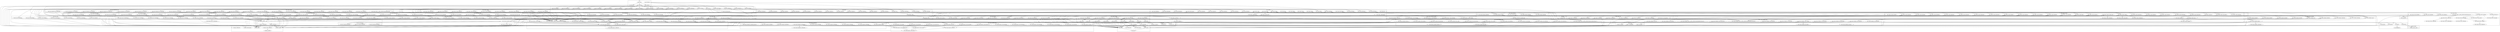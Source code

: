 digraph {
graph [overlap=false]
subgraph cluster_Test_Stream_Event {
	label="Test::Stream::Event";
	"Test::Stream::Event::encoding";
	"Test::Stream::Event::BEGIN@6";
	"Test::Stream::Event::import";
	"Test::Stream::Event::BEGIN@8";
	"Test::Stream::Event::BEGIN@3";
	"Test::Stream::Event::BEGIN@5";
	"Test::Stream::Event::init";
	"Test::Stream::Event::BEGIN@2";
}
subgraph cluster_strict {
	label="strict";
	"strict::unimport";
	"strict::import";
	"strict::CORE:match";
	"strict::bits";
	"strict::CORE:regcomp";
}
subgraph cluster_Test_Stream_Threads {
	label="Test::Stream::Threads";
	"Test::Stream::Threads::BEGIN@2";
	"Test::Stream::Threads::BEGIN@6";
	"Test::Stream::Threads::BEGIN@23";
	"Test::Stream::Threads::BEGIN@5";
	"Test::Stream::Threads::BEGIN@3";
}
subgraph cluster_Test_Stream_ArrayBase {
	label="Test::Stream::ArrayBase";
	"Test::Stream::ArrayBase::BEGIN@6";
	"Test::Stream::ArrayBase::CORE:subst";
	"Test::Stream::ArrayBase::BEGIN@5";
	"Test::Stream::ArrayBase::BEGIN@29";
	"Test::Stream::ArrayBase::import";
	"Test::Stream::ArrayBase::apply_to";
	"Test::Stream::ArrayBase::new";
	"Test::Stream::ArrayBase::BEGIN@7";
	"Test::Stream::ArrayBase::BEGIN@2";
	"Test::Stream::ArrayBase::BEGIN@3";
	"Test::Stream::ArrayBase::BEGIN@9";
}
subgraph cluster_Test_Stream_HashBase {
	label="Test::Stream::HashBase";
	"Test::Stream::HashBase::BEGIN@2";
	"Test::Stream::HashBase::BEGIN@9";
	"Test::Stream::HashBase::BEGIN@6";
	"Test::Stream::HashBase::apply_to";
	"Test::Stream::HashBase::BEGIN@7";
	"Test::Stream::HashBase::import";
	"Test::Stream::HashBase::BEGIN@5";
	"Test::Stream::HashBase::new";
	"Test::Stream::HashBase::BEGIN@29";
	"Test::Stream::HashBase::BEGIN@3";
	"Test::Stream::HashBase::CORE:subst";
}
subgraph cluster_version {
	label="version";
	"version::(bool";
	"version::(cmp";
}
subgraph cluster_Test_Stream_Carp {
	label="Test::Stream::Carp";
	"Test::Stream::Carp::BEGIN@5";
	"Test::Stream::Carp::BEGIN@2";
	"Test::Stream::Carp::BEGIN@3";
}
subgraph cluster_Test_Stream_Exporter {
	label="Test::Stream::Exporter";
	"Test::Stream::Exporter::BEGIN@3";
	"Test::Stream::Exporter::__ANON__[lib/Test/Stream/Exporter.pm:39]";
	"Test::Stream::Exporter::BEGIN@2";
	"Test::Stream::Exporter::default_export";
	"Test::Stream::Exporter::export_to";
	"Test::Stream::Exporter::export";
	"Test::Stream::Exporter::BEGIN@5";
	"Test::Stream::Exporter::BEGIN@6";
	"Test::Stream::Exporter::default_exports";
	"Test::Stream::Exporter::export_meta";
	"Test::Stream::Exporter::CORE:subst";
	"Test::Stream::Exporter::cleanup";
	"Test::Stream::Exporter::BEGIN@17";
	"Test::Stream::Exporter::exports";
	"Test::Stream::Exporter::import";
	"Test::Stream::Exporter::BEGIN@72";
}
subgraph cluster_Test_Stream_Event_Ok {
	label="Test::Stream::Event::Ok";
	"Test::Stream::Event::Ok::BEGIN@133";
	"Test::Stream::Event::Ok::BEGIN@3";
	"Test::Stream::Event::Ok::BEGIN@9";
	"Test::Stream::Event::Ok::BEGIN@6";
	"Test::Stream::Event::Ok::BEGIN@5";
	"Test::Stream::Event::Ok::init";
	"Test::Stream::Event::Ok::CORE:subst";
	"Test::Stream::Event::Ok::BEGIN@7";
	"Test::Stream::Event::Ok::to_tap";
	"Test::Stream::Event::Ok::BEGIN@2";
}
subgraph cluster_Test_Stream_Subtest {
	label="Test::Stream::Subtest";
	"Test::Stream::Subtest::BEGIN@3";
	"Test::Stream::Subtest::BEGIN@9";
	"Test::Stream::Subtest::BEGIN@38";
	"Test::Stream::Subtest::BEGIN@11";
	"Test::Stream::Subtest::BEGIN@10";
	"Test::Stream::Subtest::BEGIN@12";
	"Test::Stream::Subtest::BEGIN@2";
	"Test::Stream::Subtest::BEGIN@5";
	"Test::Stream::Subtest::BEGIN@14";
}
subgraph cluster_Test_Stream_Block {
	label="Test::Stream::Block";
	"Test::Stream::Block::BEGIN@2";
	"Test::Stream::Block::BEGIN@3";
	"Test::Stream::Block::BEGIN@176";
	"Test::Stream::Block::BEGIN@8";
	"Test::Stream::Block::BEGIN@5";
	"Test::Stream::Block::BEGIN@6";
}
subgraph cluster_warnings {
	label="warnings";
	"warnings::unimport";
	"warnings::register_categories";
	"warnings::CORE:match";
	"warnings::CORE:regcomp";
	"warnings::import";
	"warnings::_mkMask";
}
subgraph cluster_XSLoader {
	label="XSLoader";
	"XSLoader::load";
}
subgraph cluster_Config {
	label="Config";
	"Config::TIEHASH";
	"Config::FETCH";
	"Config::BEGIN@10";
	"Config::BEGIN@9";
	"Config::BEGIN@47";
	"Config::import";
	"Config::BEGIN@11";
}
subgraph cluster_vars {
	label="vars";
	"vars::BEGIN@7";
	"vars::BEGIN@8";
	"vars::import";
	"vars::CORE:match";
	"vars::BEGIN@3";
}
subgraph cluster_warnings_register {
	label="warnings::register";
	"warnings::register::import";
}
subgraph cluster_Test_Stream_ExitMagic {
	label="Test::Stream::ExitMagic";
	"Test::Stream::ExitMagic::init";
	"Test::Stream::ExitMagic::do_magic";
	"Test::Stream::ExitMagic::BEGIN@7";
	"Test::Stream::ExitMagic::BEGIN@2";
	"Test::Stream::ExitMagic::be_helpful_magic";
	"Test::Stream::ExitMagic::BEGIN@3";
}
subgraph cluster_Scalar_Util {
	label="Scalar::Util";
	"Scalar::Util::BEGIN@9";
	"Scalar::Util::blessed";
	"Scalar::Util::weaken";
}
subgraph cluster_Test_Stream_ArrayBase_Meta {
	label="Test::Stream::ArrayBase::Meta";
	"Test::Stream::ArrayBase::Meta::add_accessors";
	"Test::Stream::ArrayBase::Meta::BEGIN@2";
	"Test::Stream::ArrayBase::Meta::_GROW";
	"Test::Stream::ArrayBase::Meta::new";
	"Test::Stream::ArrayBase::Meta::BEGIN@57";
	"Test::Stream::ArrayBase::Meta::fields";
	"Test::Stream::ArrayBase::Meta::__ANON__[lib/Test/Stream/ArrayBase/Meta.pm:77]";
	"Test::Stream::ArrayBase::Meta::BEGIN@5";
	"Test::Stream::ArrayBase::Meta::subclass";
	"Test::Stream::ArrayBase::Meta::BEGIN@3";
	"Test::Stream::ArrayBase::Meta::BEGIN@106";
	"Test::Stream::ArrayBase::Meta::get";
	"Test::Stream::ArrayBase::Meta::baseclass";
}
subgraph cluster_UNIVERSAL {
	label="UNIVERSAL";
	"UNIVERSAL::isa";
	"UNIVERSAL::VERSION";
	"UNIVERSAL::can";
}
subgraph cluster_Test_More_Tools {
	label="Test::More::Tools";
	"Test::More::Tools::BEGIN@7";
	"Test::More::Tools::BEGIN@2";
	"Test::More::Tools::BEGIN@3";
	"Test::More::Tools::BEGIN@5";
	"Test::More::Tools::BEGIN@145";
	"Test::More::Tools::BEGIN@11";
	"Test::More::Tools::BEGIN@12";
}
subgraph cluster_Test_More_DeepCheck {
	label="Test::More::DeepCheck";
	"Test::More::DeepCheck::BEGIN@5";
	"Test::More::DeepCheck::BEGIN@2";
	"Test::More::DeepCheck::BEGIN@3";
}
subgraph cluster_Test_Stream_Exporter_Meta {
	label="Test::Stream::Exporter::Meta";
	"Test::Stream::Exporter::Meta::add_bulk";
	"Test::Stream::Exporter::Meta::BEGIN@100.1";
	"Test::Stream::Exporter::Meta::new";
	"Test::Stream::Exporter::Meta::BEGIN@5";
	"Test::Stream::Exporter::Meta::add_default_bulk";
	"Test::Stream::Exporter::Meta::get";
	"Test::Stream::Exporter::Meta::BEGIN@3";
	"Test::Stream::Exporter::Meta::BEGIN@101";
	"Test::Stream::Exporter::Meta::BEGIN@100";
	"Test::Stream::Exporter::Meta::BEGIN@89";
	"Test::Stream::Exporter::Meta::exports";
	"Test::Stream::Exporter::Meta::BEGIN@101.2";
	"Test::Stream::Exporter::Meta::default";
	"Test::Stream::Exporter::Meta::add_default";
	"Test::Stream::Exporter::Meta::BEGIN@2";
	"Test::Stream::Exporter::Meta::add";
}
subgraph cluster_Test_Stream_Event_Diag {
	label="Test::Stream::Event::Diag";
	"Test::Stream::Event::Diag::BEGIN@2";
	"Test::Stream::Event::Diag::BEGIN@10";
	"Test::Stream::Event::Diag::BEGIN@5";
	"Test::Stream::Event::Diag::BEGIN@12";
	"Test::Stream::Event::Diag::BEGIN@11";
	"Test::Stream::Event::Diag::BEGIN@3";
}
subgraph cluster_Test_Stream_PackageUtil {
	label="Test::Stream::PackageUtil";
	"Test::Stream::PackageUtil::BEGIN@46";
	"Test::Stream::PackageUtil::import";
	"Test::Stream::PackageUtil::BEGIN@47";
	"Test::Stream::PackageUtil::package_purge_sym";
	"Test::Stream::PackageUtil::BEGIN@19";
	"Test::Stream::PackageUtil::CORE:match";
	"Test::Stream::PackageUtil::BEGIN@61";
	"Test::Stream::PackageUtil::package_sym";
	"Test::Stream::PackageUtil::BEGIN@3";
	"Test::Stream::PackageUtil::BEGIN@2";
}
subgraph cluster_Test_Stream_Event_Finish {
	label="Test::Stream::Event::Finish";
	"Test::Stream::Event::Finish::BEGIN@2";
	"Test::Stream::Event::Finish::BEGIN@3";
	"Test::Stream::Event::Finish::BEGIN@5";
}
subgraph cluster_Test_More {
	label="Test::More";
	"Test::More::import";
	"Test::More::BEGIN@13";
	"Test::More::BEGIN@11";
	"Test::More::BEGIN@5";
	"Test::More::BEGIN@23";
	"Test::More::BEGIN@3";
	"Test::More::BEGIN@16";
	"Test::More::BEGIN@121";
	"Test::More::BEGIN@225";
	"Test::More::BEGIN@18";
	"Test::More::BEGIN@21";
	"Test::More::BEGIN@19";
	"Test::More::BEGIN@260";
	"Test::More::BEGIN@4";
	"Test::More::BEGIN@53";
	"Test::More::BEGIN@10";
	"Test::More::ok";
	"Test::More::import_extra";
	"Test::More::BEGIN@12";
	"Test::More::done_testing";
	"Test::More::BEGIN@15";
}
subgraph cluster_Exporter {
	label="Exporter";
	"Exporter::CORE:match";
	"Exporter::CORE:subst";
	"Exporter::import";
}
subgraph cluster_Test_Stream_IOSets {
	label="Test::Stream::IOSets";
	"Test::Stream::IOSets::__ANON__[lib/Test/Stream/IOSets.pm:76]";
	"Test::Stream::IOSets::CORE:match";
	"Test::Stream::IOSets::reset_legacy";
	"Test::Stream::IOSets::CORE:open";
	"Test::Stream::IOSets::BEGIN@3";
	"Test::Stream::IOSets::BEGIN@2";
	"Test::Stream::IOSets::_copy_io_layers";
	"Test::Stream::IOSets::init_legacy";
	"Test::Stream::IOSets::CORE:binmode";
	"Test::Stream::IOSets::BEGIN@5";
	"Test::Stream::IOSets::_autoflush";
	"Test::Stream::IOSets::CORE:select";
	"Test::Stream::IOSets::new";
	"Test::Stream::IOSets::open_handles";
	"Test::Stream::IOSets::_apply_layers";
}
subgraph cluster_Test_Stream_Util {
	label="Test::Stream::Util";
	"Test::Stream::Util::BEGIN@2";
	"Test::Stream::Util::BEGIN@81";
	"Test::Stream::Util::BEGIN@7";
	"Test::Stream::Util::BEGIN@5";
	"Test::Stream::Util::BEGIN@3";
	"Test::Stream::Util::_local_protect";
	"Test::Stream::Util::BEGIN@6";
	"Test::Stream::Util::BEGIN@170";
}
subgraph cluster_Test_Stream_Event_Bail {
	label="Test::Stream::Event::Bail";
	"Test::Stream::Event::Bail::BEGIN@3";
	"Test::Stream::Event::Bail::BEGIN@2";
	"Test::Stream::Event::Bail::BEGIN@5";
}
subgraph cluster_Test_Stream_HashBase_Meta {
	label="Test::Stream::HashBase::Meta";
	"Test::Stream::HashBase::Meta::__ANON__[lib/Test/Stream/HashBase/Meta.pm:91]";
	"Test::Stream::HashBase::Meta::BEGIN@5";
	"Test::Stream::HashBase::Meta::subclass";
	"Test::Stream::HashBase::Meta::baseclass";
	"Test::Stream::HashBase::Meta::BEGIN@62";
	"Test::Stream::HashBase::Meta::get";
	"Test::Stream::HashBase::Meta::new";
	"Test::Stream::HashBase::Meta::BEGIN@3";
	"Test::Stream::HashBase::Meta::BEGIN@2";
	"Test::Stream::HashBase::Meta::fields";
	"Test::Stream::HashBase::Meta::add_accessors";
	"Test::Stream::HashBase::Meta::BEGIN@55";
	"Test::Stream::HashBase::Meta::BEGIN@88";
	"Test::Stream::HashBase::Meta::__ANON__[lib/Test/Stream/HashBase/Meta.pm:90]";
}
subgraph cluster_Test_Builder {
	label="Test::Builder";
	"Test::Builder::BEGIN@943";
	"Test::Builder::BEGIN@15";
	"Test::Builder::BEGIN@261";
	"Test::Builder::BEGIN@17";
	"Test::Builder::create";
	"Test::Builder::BEGIN@4";
	"Test::Builder::BEGIN@5";
	"Test::Builder::BEGIN@3";
	"Test::Builder::BEGIN@13";
	"Test::Builder::BEGIN@18";
	"Test::Builder::BEGIN@12";
	"Test::Builder::BEGIN@20";
	"Test::Builder::BEGIN@22";
	"Test::Builder::BEGIN@11";
	"Test::Builder::new";
	"Test::Builder::reset";
	"Test::Builder::BEGIN@14";
	"Test::Builder::BEGIN@262";
}
subgraph cluster_List_Util {
	label="List::Util";
	"List::Util::BEGIN@9";
	"List::Util::BEGIN@30";
}
subgraph cluster_PerlIO {
	label="PerlIO";
	"PerlIO::get_layers";
}
subgraph cluster_Test_Stream_Event_Plan {
	label="Test::Stream::Event::Plan";
	"Test::Stream::Event::Plan::to_tap";
	"Test::Stream::Event::Plan::BEGIN@3";
	"Test::Stream::Event::Plan::BEGIN@10";
	"Test::Stream::Event::Plan::init";
	"Test::Stream::Event::Plan::BEGIN@5";
	"Test::Stream::Event::Plan::BEGIN@2";
}
subgraph cluster_Test_Stream_Meta {
	label="Test::Stream::Meta";
	"Test::Stream::Meta::BEGIN@3";
	"Test::Stream::Meta::BEGIN@6";
	"Test::Stream::Meta::is_tester";
	"Test::Stream::Meta::BEGIN@2";
	"Test::Stream::Meta::BEGIN@12";
	"Test::Stream::Meta::BEGIN@5";
	"Test::Stream::Meta::BEGIN@14";
	"Test::Stream::Meta::init_tester";
	"Test::Stream::Meta::BEGIN@8";
}
subgraph cluster_Test_Stream_Context {
	label="Test::Stream::Context";
	"Test::Stream::Context::DESTROY";
	"Test::Stream::Context::BEGIN@77";
	"Test::Stream::Context::BEGIN@11";
	"Test::Stream::Context::finish";
	"Test::Stream::Context::context";
	"Test::Stream::Context::BEGIN@426";
	"Test::Stream::Context::BEGIN@12";
	"Test::Stream::Context::BEGIN@9";
	"Test::Stream::Context::BEGIN@18";
	"Test::Stream::Context::BEGIN@385";
	"Test::Stream::Context::_ok";
	"Test::Stream::Context::BEGIN@10";
	"Test::Stream::Context::BEGIN@406";
	"Test::Stream::Context::CORE:subst";
	"Test::Stream::Context::snapshot";
	"Test::Stream::Context::BEGIN@5";
	"Test::Stream::Context::BEGIN@425";
	"Test::Stream::Context::_find_context";
	"Test::Stream::Context::BEGIN@14";
	"Test::Stream::Context::BEGIN@2";
	"Test::Stream::Context::BEGIN@7";
	"Test::Stream::Context::done_testing";
	"Test::Stream::Context::CORE:match";
	"Test::Stream::Context::register_event";
	"Test::Stream::Context::BEGIN@3";
	"Test::Stream::Context::ok";
	"Test::Stream::Context::BEGIN@24";
	"Test::Stream::Context::BEGIN@78";
	"Test::Stream::Context::BEGIN@407";
	"Test::Stream::Context::_plan";
	"Test::Stream::Context::BEGIN@433";
}
subgraph cluster_Test_Stream {
	label="Test::Stream";
	"Test::Stream::_update_state";
	"Test::Stream::BEGIN@2";
	"Test::Stream::BEGIN@3";
	"Test::Stream::BEGIN@9";
	"Test::Stream::_render_tap";
	"Test::Stream::BEGIN@659";
	"Test::Stream::_finalize_event";
	"Test::Stream::BEGIN@47";
	"Test::Stream::_process_event";
	"Test::Stream::_reset";
	"Test::Stream::BEGIN@10";
	"Test::Stream::BEGIN@8";
	"Test::Stream::send";
	"Test::Stream::failed";
	"Test::Stream::done_testing";
	"Test::Stream::init";
	"Test::Stream::BEGIN@11";
	"Test::Stream::BEGIN@13";
	"Test::Stream::BEGIN@15";
	"Test::Stream::END";
	"Test::Stream::plan";
	"Test::Stream::before_import";
	"Test::Stream::ended";
	"Test::Stream::BEGIN@628";
	"Test::Stream::count";
	"Test::Stream::CORE:print";
	"Test::Stream::BEGIN@12";
	"Test::Stream::shared";
}
subgraph cluster_Test_Stream_Event_Note {
	label="Test::Stream::Event::Note";
	"Test::Stream::Event::Note::BEGIN@5";
	"Test::Stream::Event::Note::BEGIN@10";
	"Test::Stream::Event::Note::BEGIN@2";
	"Test::Stream::Event::Note::BEGIN@3";
}
subgraph cluster_Test_Stream_ExitMagic_Context {
	label="Test::Stream::ExitMagic::Context";
	"Test::Stream::ExitMagic::Context::BEGIN@5";
	"Test::Stream::ExitMagic::Context::BEGIN@3";
	"Test::Stream::ExitMagic::Context::snapshot";
	"Test::Stream::ExitMagic::Context::BEGIN@2";
	"Test::Stream::ExitMagic::Context::init";
}
subgraph cluster_main {
	label="main";
	"main::BEGIN@1";
	"main::NULL";
	"main::BEGIN@4";
	"main::RUNTIME";
	"main::BEGIN@2";
}
subgraph cluster_Test_More_DeepCheck_Strict {
	label="Test::More::DeepCheck::Strict";
	"Test::More::DeepCheck::Strict::BEGIN@63";
	"Test::More::DeepCheck::Strict::BEGIN@10";
	"Test::More::DeepCheck::Strict::BEGIN@8";
	"Test::More::DeepCheck::Strict::BEGIN@7";
	"Test::More::DeepCheck::Strict::BEGIN@6";
	"Test::More::DeepCheck::Strict::BEGIN@3";
	"Test::More::DeepCheck::Strict::BEGIN@5";
	"Test::More::DeepCheck::Strict::BEGIN@2";
}
subgraph cluster_Test_Stream_Toolset {
	label="Test::Stream::Toolset";
	"Test::Stream::Toolset::BEGIN@6";
	"Test::Stream::Toolset::BEGIN@18";
	"Test::Stream::Toolset::BEGIN@11";
	"Test::Stream::Toolset::BEGIN@3";
	"Test::Stream::Toolset::BEGIN@16";
	"Test::Stream::Toolset::BEGIN@7";
	"Test::Stream::Toolset::BEGIN@2";
	"Test::Stream::Toolset::BEGIN@13";
	"Test::Stream::Toolset::__ANON__[lib/Test/Stream/Toolset.pm:58]";
	"Test::Stream::Toolset::BEGIN@10";
	"Test::Stream::Toolset::BEGIN@15";
	"Test::Stream::Toolset::BEGIN@14";
	"Test::Stream::Toolset::BEGIN@5";
	"Test::Stream::Toolset::BEGIN@12";
}
subgraph cluster_Test_Stream_Event_Subtest {
	label="Test::Stream::Event::Subtest";
	"Test::Stream::Event::Subtest::BEGIN@9";
	"Test::Stream::Event::Subtest::BEGIN@7";
	"Test::Stream::Event::Subtest::BEGIN@3";
	"Test::Stream::Event::Subtest::BEGIN@6";
	"Test::Stream::Event::Subtest::BEGIN@5";
	"Test::Stream::Event::Subtest::BEGIN@2";
}
"Test::More::BEGIN@13" -> "Test::Stream::Subtest::BEGIN@11";
"Test::Stream::Toolset::BEGIN@12" -> "Test::Stream::Event::Finish::BEGIN@5";
"Test::Stream::ExitMagic::do_magic" -> "Test::Stream::HashBase::new";
"Test::Stream::shared" -> "Test::Stream::HashBase::new";
"Test::Stream::ArrayBase::BEGIN@5" -> "Test::Stream::ArrayBase::Meta::_GROW";
"main::BEGIN@4" -> "Test::More::BEGIN@11";
"Test::Stream::Context::snapshot" -> "Scalar::Util::blessed";
"main::BEGIN@1" -> "strict::CORE:regcomp";
"vars::BEGIN@7" -> "warnings::register::import";
"Test::More::BEGIN@12" -> "Test::Stream::Toolset::BEGIN@10";
"Test::More::BEGIN@21" -> "Test::Builder::BEGIN@4";
"Test::Stream::Toolset::BEGIN@11" -> "Test::Stream::Event::Diag::BEGIN@3";
"Test::Stream::Exporter::export_to" -> "Test::Stream::Exporter::Meta::default";
"Test::More::BEGIN@19" -> "Test::More::DeepCheck::Strict::BEGIN@3";
"Test::More::ok" -> "Test::Stream::Context::DESTROY";
"Test::More::done_testing" -> "Test::Stream::Context::DESTROY";
"Test::Stream::_update_state" -> "Test::Stream::Context::DESTROY";
"Test::Stream::Toolset::__ANON__[lib/Test/Stream/Toolset.pm:58]" -> "Test::Stream::Context::DESTROY";
"Test::More::BEGIN@12" -> "Test::Stream::Toolset::BEGIN@18";
"Test::Stream::Meta::BEGIN@8" -> "Test::Stream::HashBase::BEGIN@5";
"Test::Stream::HashBase::import" -> "Test::Stream::HashBase::apply_to";
"Test::Stream::shared" -> "Test::Stream::ExitMagic::BEGIN@7";
"Test::More::BEGIN@18" -> "Test::More::Tools::BEGIN@2";
"Test::Stream::HashBase::new" -> "Test::Stream::ExitMagic::init";
"Test::Stream::Event::import" -> "Test::Stream::ArrayBase::apply_to";
"Test::Stream::ArrayBase::import" -> "Test::Stream::ArrayBase::apply_to";
"Test::Stream::HashBase::BEGIN@5" -> "Test::Stream::HashBase::Meta::BEGIN@62";
"main::BEGIN@4" -> "Test::More::BEGIN@3";
"main::BEGIN@2" -> "warnings::CORE:match";
"Test::Stream::BEGIN@8" -> "Test::Stream::Context::BEGIN@407";
"Test::More::BEGIN@10" -> "Test::Stream::BEGIN@8";
"Test::Stream::Exporter::export_to" -> "Test::Stream::Exporter::CORE:subst";
"Test::More::BEGIN@21" -> "Test::Builder::BEGIN@5";
"Test::More::BEGIN@10" -> "Test::Stream::BEGIN@13";
"Test::More::BEGIN@12" -> "Test::Stream::Toolset::BEGIN@11";
"Test::Stream::PackageUtil::package_sym" -> "Test::Stream::PackageUtil::CORE:match";
"Test::Stream::BEGIN@8" -> "Test::Stream::Context::BEGIN@5";
"Test::Builder::BEGIN@22" -> "Test::Stream::shared";
"Test::Stream::Context::context" -> "Test::Stream::shared";
"Test::Builder::reset" -> "Test::Stream::shared";
"main::NULL" -> "main::BEGIN@1";
"Test::Stream::Event::BEGIN@8" -> "Test::Stream::ArrayBase::BEGIN@3";
"Test::Stream::BEGIN@10" -> "Test::Stream::IOSets::BEGIN@2";
"main::BEGIN@1" -> "strict::CORE:match";
"Config::BEGIN@11" -> "vars::BEGIN@7";
"main::NULL" -> "main::BEGIN@4";
"Test::Stream::Util::BEGIN@2" -> "strict::import";
"Test::More::BEGIN@4" -> "strict::import";
"Test::Stream::ArrayBase::Meta::BEGIN@2" -> "strict::import";
"Test::Stream::Event::Plan::BEGIN@2" -> "strict::import";
"Scalar::Util::BEGIN@9" -> "strict::import";
"main::BEGIN@1" -> "strict::import";
"Test::Stream::Exporter::BEGIN@2" -> "strict::import";
"Test::Stream::Event::Diag::BEGIN@2" -> "strict::import";
"Test::Stream::ExitMagic::Context::BEGIN@2" -> "strict::import";
"Test::Stream::Toolset::BEGIN@2" -> "strict::import";
"Test::Stream::Event::BEGIN@2" -> "strict::import";
"Test::Stream::Meta::BEGIN@2" -> "strict::import";
"Test::Stream::Event::Subtest::BEGIN@2" -> "strict::import";
"Test::Stream::Event::Ok::BEGIN@2" -> "strict::import";
"Test::Stream::HashBase::BEGIN@2" -> "strict::import";
"Test::Stream::Event::Note::BEGIN@2" -> "strict::import";
"List::Util::BEGIN@9" -> "strict::import";
"Test::Builder::BEGIN@4" -> "strict::import";
"Test::Stream::ArrayBase::BEGIN@2" -> "strict::import";
"Test::More::DeepCheck::Strict::BEGIN@2" -> "strict::import";
"Test::Stream::Exporter::Meta::BEGIN@2" -> "strict::import";
"Test::Stream::Carp::BEGIN@2" -> "strict::import";
"Test::Stream::Context::BEGIN@2" -> "strict::import";
"Test::Stream::Subtest::BEGIN@2" -> "strict::import";
"Test::Stream::Event::Finish::BEGIN@2" -> "strict::import";
"Test::More::DeepCheck::BEGIN@2" -> "strict::import";
"Test::More::Tools::BEGIN@2" -> "strict::import";
"Test::Stream::IOSets::BEGIN@2" -> "strict::import";
"Config::BEGIN@9" -> "strict::import";
"Test::Stream::BEGIN@2" -> "strict::import";
"Test::Stream::Threads::BEGIN@2" -> "strict::import";
"Test::Stream::HashBase::Meta::BEGIN@2" -> "strict::import";
"Test::Stream::Block::BEGIN@2" -> "strict::import";
"Test::Stream::ExitMagic::BEGIN@2" -> "strict::import";
"vars::BEGIN@8" -> "strict::import";
"Test::Stream::Event::Bail::BEGIN@2" -> "strict::import";
"Test::Stream::PackageUtil::BEGIN@2" -> "strict::import";
"Test::Stream::ExitMagic::do_magic" -> "Test::Stream::ExitMagic::be_helpful_magic";
"Test::Stream::shared" -> "Test::Stream::ExitMagic::BEGIN@2";
"Config::BEGIN@11" -> "vars::BEGIN@8";
"Test::Builder::reset" -> "Test::Stream::_reset";
"Test::More::BEGIN@13" -> "Test::Stream::Exporter::default_exports";
"Test::Stream::Carp::BEGIN@5" -> "Test::Stream::Exporter::default_exports";
"Test::Stream::Context::BEGIN@12" -> "Test::Stream::Exporter::default_exports";
"Test::More::BEGIN@10" -> "Test::Stream::Exporter::default_exports";
"Test::More::BEGIN@12" -> "Test::Stream::Exporter::default_exports";
"main::BEGIN@4" -> "Test::Stream::Exporter::default_exports";
"Test::Stream::BEGIN@8" -> "Test::Stream::Exporter::default_exports";
"Test::More::BEGIN@18" -> "Test::Stream::Exporter::default_exports";
"Test::Stream::Context::BEGIN@9" -> "Test::Stream::Exporter::default_exports";
"Test::Stream::Exporter::default_exports" -> "Test::Stream::Exporter::export_meta";
"Test::Stream::Exporter::exports" -> "Test::Stream::Exporter::export_meta";
"Test::Stream::Exporter::default_export" -> "Test::Stream::Exporter::export_meta";
"Test::Stream::Exporter::export" -> "Test::Stream::Exporter::export_meta";
"Test::Stream::Toolset::BEGIN@13" -> "Test::Stream::Event::Note::BEGIN@10";
"Test::Stream::Carp::BEGIN@5" -> "Test::Stream::Exporter::BEGIN@6";
"Test::Stream::ArrayBase::new" -> "Test::Stream::Event::Ok::init";
"Test::Stream::Carp::BEGIN@5" -> "Test::Stream::Exporter::BEGIN@5";
"Test::Stream::Exporter::default_export" -> "Test::Stream::Exporter::Meta::add_default";
"Test::Stream::ExitMagic::do_magic" -> "Test::Stream::Context::finish";
"Test::Stream::Exporter::BEGIN@6" -> "Test::Stream::Exporter::Meta::BEGIN@2";
"Test::Stream::Context::done_testing" -> "Test::Stream::done_testing";
"Test::Stream::Toolset::BEGIN@13" -> "Test::Stream::Event::Note::BEGIN@3";
"Test::More::BEGIN@13" -> "Test::Stream::Subtest::BEGIN@12";
"Test::More::BEGIN@19" -> "Test::More::DeepCheck::Strict::BEGIN@8";
"Test::Stream::BEGIN@8" -> "Test::Stream::Context::BEGIN@2";
"Test::Stream::Context::BEGIN@9" -> "Test::Stream::Threads::BEGIN@3";
"Test::More::BEGIN@10" -> "Test::Stream::BEGIN@628";
"Test::Stream::Context::register_event" -> "Test::Stream::Context::CORE:subst";
"Test::More::BEGIN@13" -> "Test::Stream::Subtest::BEGIN@5";
"Test::Stream::BEGIN@8" -> "Test::Stream::Context::BEGIN@385";
"Test::Builder::BEGIN@22" -> "Test::Stream::HashBase::Meta::__ANON__[lib/Test/Stream/HashBase/Meta.pm:91]";
"Test::Stream::BEGIN@8" -> "Test::Stream::Context::BEGIN@24";
"Test::More::BEGIN@10" -> "Test::Stream::BEGIN@3";
"Test::Stream::Threads::BEGIN@6" -> "Config::import";
"Test::More::BEGIN@21" -> "Test::Builder::BEGIN@11";
"Test::Stream::Context::context" -> "Scalar::Util::weaken";
"Test::Stream::Event::BEGIN@8" -> "Test::Stream::ArrayBase::BEGIN@5";
"Test::More::BEGIN@19" -> "Test::More::DeepCheck::Strict::BEGIN@6";
"Test::Stream::Meta::BEGIN@8" -> "Test::Stream::HashBase::BEGIN@2";
"Test::Stream::HashBase::Meta::add_accessors" -> "Test::Stream::Exporter::Meta::get";
"Test::Stream::ArrayBase::Meta::add_accessors" -> "Test::Stream::Exporter::Meta::get";
"Test::Stream::Exporter::export_meta" -> "Test::Stream::Exporter::Meta::get";
"Test::Stream::HashBase::Meta::subclass" -> "Test::Stream::Exporter::Meta::get";
"Test::Stream::ArrayBase::Meta::subclass" -> "Test::Stream::Exporter::Meta::get";
"Test::Stream::Subtest::BEGIN@14" -> "Test::Stream::Block::BEGIN@5";
"Test::Stream::ArrayBase::BEGIN@5" -> "Test::Stream::ArrayBase::Meta::BEGIN@3";
"vars::import" -> "vars::CORE:match";
"Test::Stream::shared" -> "Test::Stream::ExitMagic::Context::BEGIN@5";
"Test::More::BEGIN@12" -> "Test::Stream::Toolset::BEGIN@16";
"Test::Stream::Exporter::BEGIN@5" -> "Test::Stream::PackageUtil::BEGIN@19";
"Test::Stream::Context::BEGIN@12" -> "Test::Stream::Meta::BEGIN@12";
"Test::Stream::ExitMagic::BEGIN@7" -> "Test::Stream::HashBase::import";
"Test::Stream::Block::BEGIN@8" -> "Test::Stream::HashBase::import";
"Test::Stream::Meta::BEGIN@8" -> "Test::Stream::HashBase::import";
"Test::Stream::ExitMagic::Context::BEGIN@5" -> "Test::Stream::HashBase::import";
"Test::Stream::Context::BEGIN@14" -> "Test::Stream::HashBase::import";
"Test::Stream::BEGIN@15" -> "Test::Stream::HashBase::import";
"Test::Stream::ExitMagic::do_magic" -> "Test::Stream::count";
"Test::Stream::ExitMagic::do_magic" -> "Test::Stream::ended";
"Test::Stream::Toolset::BEGIN@11" -> "Test::Stream::Event::Diag::BEGIN@5";
"Test::Stream::Toolset::BEGIN@14" -> "Test::Stream::Event::Ok::BEGIN@9";
"Test::Stream::Toolset::BEGIN@15" -> "Test::Stream::Event::Plan::BEGIN@5";
"Test::Stream::ArrayBase::BEGIN@5" -> "Test::Stream::ArrayBase::Meta::BEGIN@57";
"Test::More::BEGIN@12" -> "Test::Stream::Toolset::BEGIN@7";
"Test::Stream::Toolset::BEGIN@16" -> "Test::Stream::Event::Subtest::BEGIN@3";
"Test::Stream::Exporter::Meta::add_bulk" -> "Test::Stream::PackageUtil::package_sym";
"Test::Stream::Exporter::Meta::add" -> "Test::Stream::PackageUtil::package_sym";
"Test::Stream::Exporter::Meta::add_default_bulk" -> "Test::Stream::PackageUtil::package_sym";
"Test::Stream::Carp::BEGIN@5" -> "Test::Stream::Exporter::BEGIN@72";
"Test::Stream::Exporter::Meta::new" -> "Test::Stream::Exporter::Meta::add_default_bulk";
"Test::Stream::Exporter::default_exports" -> "Test::Stream::Exporter::Meta::add_default_bulk";
"Test::Stream::Context::BEGIN@10" -> "Test::Stream::Event::BEGIN@5";
"Test::Stream::Toolset::BEGIN@11" -> "Test::Stream::Event::Diag::BEGIN@11";
"main::BEGIN@4" -> "Test::More::BEGIN@53";
"main::RUNTIME" -> "Test::More::ok";
"Test::Stream::Threads::BEGIN@6" -> "Config::BEGIN@11";
"Test::Stream::BEGIN@8" -> "Test::Stream::Context::BEGIN@11";
"Test::Stream::Context::context" -> "Test::Stream::Meta::is_tester";
"Test::Builder::BEGIN@22" -> "Test::Stream::Meta::is_tester";
"Test::Stream::_render_tap" -> "Test::Stream::Event::encoding";
"Test::Stream::Context::BEGIN@7" -> "Test::Stream::Carp::BEGIN@2";
"Test::Stream::IOSets::init_legacy" -> "Test::Stream::IOSets::open_handles";
"Test::Stream::BEGIN@8" -> "Test::Stream::Context::BEGIN@9";
"Test::More::BEGIN@21" -> "Test::Builder::BEGIN@262";
"Test::Stream::Toolset::BEGIN@10" -> "Test::Stream::Event::Bail::BEGIN@5";
"Test::Stream::BEGIN@8" -> "Test::Stream::Context::BEGIN@3";
"Test::Stream::Context::BEGIN@7" -> "Test::Stream::Carp::BEGIN@5";
"Test::Stream::send" -> "Test::Stream::_update_state";
"Test::More::done_testing" -> "Test::Stream::Context::done_testing";
"Test::Stream::HashBase::apply_to" -> "Test::Stream::HashBase::Meta::new";
"Test::More::BEGIN@21" -> "Test::Builder::BEGIN@22";
"Test::Stream::Threads::BEGIN@6" -> "Config::TIEHASH";
"Test::Stream::Exporter::BEGIN@6" -> "Test::Stream::Exporter::Meta::BEGIN@5";
"Test::Stream::Context::BEGIN@11" -> "Test::Stream::Util::BEGIN@170";
"Test::Stream::HashBase::apply_to" -> "Test::Stream::HashBase::Meta::add_accessors";
"Test::Stream::Toolset::BEGIN@16" -> "Test::Stream::Event::Subtest::BEGIN@9";
"Test::More::BEGIN@19" -> "Test::More::DeepCheck::Strict::BEGIN@10";
"Test::Stream::send" -> "Test::Stream::_finalize_event";
"Test::Stream::Toolset::__ANON__[lib/Test/Stream/Toolset.pm:58]" -> "Test::Stream::Context::context";
"Test::More::ok" -> "Test::Stream::Context::context";
"Test::More::done_testing" -> "Test::Stream::Context::context";
"Exporter::import" -> "Exporter::CORE:subst";
"Test::More::BEGIN@19" -> "Test::More::DeepCheck::Strict::BEGIN@5";
"Test::Stream::Toolset::BEGIN@11" -> "Test::Stream::Event::Diag::BEGIN@2";
"Test::Stream::ArrayBase::new" -> "Test::Stream::Event::Plan::init";
"Test::Stream::Toolset::BEGIN@10" -> "Test::Stream::Event::Bail::BEGIN@3";
"Test::Stream::IOSets::__ANON__[lib/Test/Stream/IOSets.pm:76]" -> "Test::Stream::IOSets::_apply_layers";
"Test::Stream::_process_event" -> "Test::Stream::_render_tap";
"main::BEGIN@4" -> "Test::More::BEGIN@23";
"Test::Stream::Exporter::cleanup" -> "Test::Stream::PackageUtil::package_purge_sym";
"Test::Stream::Context::BEGIN@9" -> "Test::Stream::Threads::BEGIN@2";
"Test::More::BEGIN@23" -> "Test::Stream::Exporter::import";
"Test::Stream::Toolset::BEGIN@18" -> "Test::Stream::Exporter::import";
"Test::Stream::Carp::BEGIN@5" -> "Test::Stream::Exporter::import";
"Test::More::Tools::BEGIN@7" -> "Test::Stream::Exporter::import";
"Test::Stream::Meta::BEGIN@14" -> "Test::Stream::Exporter::import";
"Test::Stream::Subtest::BEGIN@5" -> "Test::Stream::Exporter::import";
"Test::Stream::BEGIN@47" -> "Test::Stream::Exporter::import";
"Test::Stream::Context::BEGIN@18" -> "Test::Stream::Exporter::import";
"Test::Stream::Threads::BEGIN@23" -> "Test::Stream::Exporter::import";
"Test::Stream::Util::BEGIN@6" -> "Test::Stream::Exporter::import";
"Test::More::BEGIN@21" -> "Test::Builder::BEGIN@20";
"Test::Stream::HashBase::Meta::subclass" -> "Test::Stream::HashBase::Meta::fields";
"Test::Stream::_render_tap" -> "Test::Stream::Event::Plan::to_tap";
"main::BEGIN@4" -> "Test::More::BEGIN@21";
"Test::Stream::Context::BEGIN@9" -> "Test::Stream::Threads::BEGIN@6";
"Test::Stream::Toolset::BEGIN@11" -> "Test::Stream::Event::Diag::BEGIN@12";
"Test::Stream::Event::Finish::BEGIN@5" -> "Test::Stream::Event::import";
"Test::Stream::Event::Bail::BEGIN@5" -> "Test::Stream::Event::import";
"Test::Stream::Event::Plan::BEGIN@5" -> "Test::Stream::Event::import";
"Test::Stream::Event::Ok::BEGIN@9" -> "Test::Stream::Event::import";
"Test::Stream::Event::Note::BEGIN@5" -> "Test::Stream::Event::import";
"Test::Stream::Event::Subtest::BEGIN@9" -> "Test::Stream::Event::import";
"Test::Stream::Event::Diag::BEGIN@5" -> "Test::Stream::Event::import";
"Test::More::BEGIN@12" -> "Test::Stream::Toolset::BEGIN@6";
"Test::Stream::shared" -> "Test::Stream::ExitMagic::Context::BEGIN@3";
"Test::Stream::BEGIN@8" -> "Test::Stream::Context::BEGIN@425";
"Test::Stream::ArrayBase::apply_to" -> "Test::Stream::ArrayBase::Meta::baseclass";
"main::RUNTIME" -> "Test::More::done_testing";
"Test::Stream::Toolset::__ANON__[lib/Test/Stream/Toolset.pm:58]" -> "Test::Stream::Meta::init_tester";
"main::BEGIN@4" -> "Test::More::import";
"Test::Stream::Exporter::BEGIN@5" -> "Test::Stream::PackageUtil::BEGIN@46";
"Test::Stream::HashBase::new" -> "Test::Stream::ExitMagic::Context::init";
"Test::More::BEGIN@12" -> "Test::Stream::Toolset::BEGIN@2";
"Test::Stream::IOSets::new" -> "Test::Stream::IOSets::reset_legacy";
"Test::More::BEGIN@18" -> "Test::More::Tools::BEGIN@145";
"Test::Stream::BEGIN@10" -> "Test::Stream::IOSets::BEGIN@5";
"Test::Stream::Context::BEGIN@12" -> "Test::Stream::Meta::BEGIN@2";
"Test::Stream::Toolset::BEGIN@16" -> "Test::Stream::Event::Subtest::BEGIN@6";
"Test::Stream::Context::_ok" -> "Test::Stream::send";
"Test::Stream::Context::finish" -> "Test::Stream::send";
"Test::Stream::Context::_plan" -> "Test::Stream::send";
"Test::More::BEGIN@21" -> "Test::Builder::BEGIN@12";
"Test::Stream::ArrayBase::apply_to" -> "Test::Stream::ArrayBase::Meta::get";
"Test::Stream::ArrayBase::Meta::subclass" -> "Test::Stream::ArrayBase::Meta::get";
"Exporter::import" -> "Exporter::CORE:match";
"Test::Stream::Toolset::BEGIN@13" -> "Test::Stream::Event::Note::BEGIN@2";
"Test::Stream::send" -> "Test::Stream::_process_event";
"Test::Stream::Context::BEGIN@12" -> "Test::Stream::Meta::BEGIN@14";
"Test::Stream::Context::_plan" -> "Test::Stream::HashBase::Meta::__ANON__[lib/Test/Stream/HashBase/Meta.pm:90]";
"Test::Stream::Context::_ok" -> "Test::Stream::HashBase::Meta::__ANON__[lib/Test/Stream/HashBase/Meta.pm:90]";
"Test::Stream::_reset" -> "Test::Stream::HashBase::Meta::__ANON__[lib/Test/Stream/HashBase/Meta.pm:90]";
"Test::Stream::ExitMagic::do_magic" -> "Test::Stream::HashBase::Meta::__ANON__[lib/Test/Stream/HashBase/Meta.pm:90]";
"Test::Stream::Event::Ok::to_tap" -> "Test::Stream::HashBase::Meta::__ANON__[lib/Test/Stream/HashBase/Meta.pm:90]";
"Test::Stream::Context::context" -> "Test::Stream::HashBase::Meta::__ANON__[lib/Test/Stream/HashBase/Meta.pm:90]";
"Test::Stream::Context::finish" -> "Test::Stream::HashBase::Meta::__ANON__[lib/Test/Stream/HashBase/Meta.pm:90]";
"Test::Builder::reset" -> "Test::Stream::HashBase::Meta::__ANON__[lib/Test/Stream/HashBase/Meta.pm:90]";
"Test::Stream::Context::done_testing" -> "Test::Stream::HashBase::Meta::__ANON__[lib/Test/Stream/HashBase/Meta.pm:90]";
"Test::Stream::Event::encoding" -> "Test::Stream::HashBase::Meta::__ANON__[lib/Test/Stream/HashBase/Meta.pm:90]";
"Test::Stream::END" -> "Test::Stream::HashBase::Meta::__ANON__[lib/Test/Stream/HashBase/Meta.pm:90]";
"Test::Stream::_render_tap" -> "Test::Stream::HashBase::Meta::__ANON__[lib/Test/Stream/HashBase/Meta.pm:90]";
"Test::Stream::Event::Ok::init" -> "Test::Stream::HashBase::Meta::__ANON__[lib/Test/Stream/HashBase/Meta.pm:90]";
"Test::More::BEGIN@10" -> "Test::Stream::BEGIN@10";
"Test::Stream::Toolset::BEGIN@14" -> "Test::Stream::Event::Ok::BEGIN@6";
"Test::Stream::Event::BEGIN@8" -> "Test::Stream::ArrayBase::BEGIN@7";
"Test::Stream::Meta::BEGIN@8" -> "Test::Stream::HashBase::BEGIN@3";
"Test::Stream::Exporter::BEGIN@5" -> "Test::Stream::PackageUtil::BEGIN@61";
"Test::Stream::Threads::BEGIN@6" -> "version::(bool";
"main::BEGIN@4" -> "Test::More::BEGIN@4";
"Test::Stream::Event::BEGIN@8" -> "Test::Stream::ArrayBase::import";
"Test::More::DeepCheck::BEGIN@5" -> "Test::Stream::ArrayBase::import";
"Test::More::DeepCheck::Strict::BEGIN@10" -> "Test::Stream::ArrayBase::import";
"Test::Stream::Exporter::BEGIN@5" -> "Test::Stream::PackageUtil::BEGIN@47";
"Test::Stream::HashBase::apply_to" -> "Test::Stream::HashBase::Meta::subclass";
"Test::More::import" -> "Test::More::import_extra";
"Test::Stream::HashBase::BEGIN@5" -> "Test::Stream::HashBase::Meta::BEGIN@3";
"Test::Stream::Meta::BEGIN@8" -> "Test::Stream::HashBase::BEGIN@7";
"Test::Stream::Context::BEGIN@5" -> "Scalar::Util::BEGIN@9";
"Test::Stream::Toolset::BEGIN@15" -> "Test::Stream::Event::Plan::BEGIN@2";
"Test::Stream::Context::BEGIN@5" -> "XSLoader::load";
"Config::BEGIN@11" -> "vars::BEGIN@3";
"Test::Stream::IOSets::open_handles" -> "Test::Stream::IOSets::CORE:open";
"Test::Stream::Meta::BEGIN@8" -> "Test::Stream::HashBase::BEGIN@29";
"Test::Builder::create" -> "Test::Builder::reset";
"Test::More::BEGIN@10" -> "Test::Stream::BEGIN@2";
"Test::Stream::Subtest::BEGIN@14" -> "Test::Stream::Block::BEGIN@6";
"Test::Stream::Context::BEGIN@10" -> "Test::Stream::Event::BEGIN@6";
"main::NULL" -> "main::BEGIN@2";
"main::BEGIN@4" -> "Test::More::BEGIN@16";
"Test::Stream::Event::BEGIN@8" -> "Test::Stream::ArrayBase::BEGIN@29";
"Test::More::BEGIN@21" -> "Test::Builder::BEGIN@18";
"Test::Stream::Exporter::import" -> "Test::Stream::Exporter::Meta::new";
"Test::Stream::ArrayBase::apply_to" -> "Test::Stream::Exporter::Meta::new";
"Test::Stream::Exporter::export_to" -> "Test::Stream::Exporter::Meta::new";
"Test::Stream::HashBase::apply_to" -> "Test::Stream::Exporter::Meta::new";
"Test::Stream::Exporter::BEGIN@17" -> "Test::Stream::Exporter::Meta::new";
"Test::Stream::ExitMagic::do_magic" -> "Test::Stream::failed";
"Test::Stream::ArrayBase::apply_to" -> "Test::More::DeepCheck::BEGIN@5";
"Test::More::BEGIN@12" -> "Test::Stream::Toolset::BEGIN@12";
"main::BEGIN@4" -> "Test::More::BEGIN@18";
"Test::Stream::Context::BEGIN@5" -> "List::Util::BEGIN@30";
"Test::More::BEGIN@13" -> "Test::Stream::Subtest::BEGIN@3";
"main::BEGIN@4" -> "Test::More::BEGIN@260";
"Test::More::BEGIN@21" -> "Test::Builder::BEGIN@3";
"Test::Stream::Context::BEGIN@9" -> "Test::Stream::Threads::BEGIN@5";
"Test::More::BEGIN@19" -> "Test::More::DeepCheck::Strict::BEGIN@2";
"Config::BEGIN@47" -> "strict::unimport";
"Test::Stream::Context::BEGIN@77" -> "strict::unimport";
"Test::Stream::PackageUtil::BEGIN@61" -> "strict::unimport";
"Test::Builder::BEGIN@261" -> "strict::unimport";
"Test::Stream::PackageUtil::BEGIN@19" -> "strict::unimport";
"Test::Stream::PackageUtil::BEGIN@47" -> "strict::unimport";
"Test::Stream::Block::BEGIN@176" -> "strict::unimport";
"Test::Stream::ArrayBase::Meta::BEGIN@106" -> "strict::unimport";
"Test::Stream::HashBase::Meta::BEGIN@55" -> "strict::unimport";
"Test::Stream::Context::BEGIN@385" -> "strict::unimport";
"Test::Stream::HashBase::Meta::BEGIN@88" -> "strict::unimport";
"Test::Stream::Context::BEGIN@425" -> "strict::unimport";
"Test::Stream::Context::BEGIN@406" -> "strict::unimport";
"Test::Stream::Exporter::Meta::BEGIN@89" -> "strict::unimport";
"Test::Stream::Exporter::BEGIN@72" -> "strict::unimport";
"Test::Stream::ArrayBase::Meta::BEGIN@57" -> "strict::unimport";
"Test::Stream::HashBase::BEGIN@29" -> "strict::unimport";
"Test::Stream::Exporter::Meta::BEGIN@100" -> "strict::unimport";
"Test::Stream::Exporter::Meta::BEGIN@101" -> "strict::unimport";
"List::Util::BEGIN@30" -> "strict::unimport";
"Test::Stream::ArrayBase::BEGIN@29" -> "strict::unimport";
"Test::Stream::Context::BEGIN@10" -> "Test::Stream::Event::BEGIN@8";
"Test::Stream::Toolset::BEGIN@15" -> "Test::Stream::Event::Plan::BEGIN@3";
"Test::Builder::new" -> "Test::Builder::create";
"Test::Stream::BEGIN@8" -> "Test::Stream::Context::BEGIN@7";
"Test::Stream::Context::BEGIN@12" -> "Test::Stream::Meta::BEGIN@5";
"Test::Stream::Exporter::__ANON__[lib/Test/Stream/Exporter.pm:39]" -> "Test::Stream::Exporter::export_to";
"Test::Stream::Event::import" -> "Test::Stream::Exporter::export_to";
"Test::Stream::Exporter::import" -> "Test::Stream::Exporter::export_to";
"Test::More::import" -> "Test::Stream::Exporter::export_to";
"Test::Stream::HashBase::apply_to" -> "Test::Stream::Exporter::export_to";
"Test::Stream::ArrayBase::apply_to" -> "Test::Stream::Exporter::export_to";
"Test::Stream::Event::BEGIN@8" -> "Test::Stream::ArrayBase::BEGIN@6";
"Test::Stream::Context::BEGIN@11" -> "Test::Stream::Util::BEGIN@3";
"Test::Stream::BEGIN@10" -> "Test::Stream::IOSets::BEGIN@3";
"Test::Stream::Event::BEGIN@8" -> "Test::Stream::ArrayBase::BEGIN@9";
"Test::Stream::IOSets::_apply_layers" -> "Test::Stream::IOSets::CORE:binmode";
"main::RUNTIME" -> "Test::Builder::new";
"Test::More::BEGIN@21" -> "Test::Builder::new";
"Test::Stream::_finalize_event" -> "UNIVERSAL::isa";
"Test::Stream::_update_state" -> "UNIVERSAL::isa";
"Test::Stream::Toolset::BEGIN@16" -> "Test::Stream::Event::Subtest::BEGIN@2";
"Test::Stream::IOSets::_copy_io_layers" -> "Test::Stream::Util::_local_protect";
"Test::Stream::Toolset::BEGIN@14" -> "Test::Stream::Event::Ok::BEGIN@2";
"Test::Stream::Toolset::BEGIN@12" -> "Test::Stream::Event::Finish::BEGIN@3";
"strict::unimport" -> "strict::bits";
"strict::import" -> "strict::bits";
"Test::More::BEGIN@10" -> "Test::Stream::BEGIN@47";
"Test::Stream::ArrayBase::apply_to" -> "Test::Stream::ArrayBase::Meta::subclass";
"main::BEGIN@2" -> "warnings::CORE:regcomp";
"Test::Stream::Event::Ok::to_tap" -> "Test::Stream::Event::Ok::CORE:subst";
"Test::Stream::Subtest::BEGIN@14" -> "Test::Stream::Block::BEGIN@176";
"main::BEGIN@4" -> "Test::More::BEGIN@10";
"Test::Stream::Toolset::BEGIN@16" -> "Test::Stream::Event::Subtest::BEGIN@5";
"Test::More::BEGIN@21" -> "Test::Builder::BEGIN@15";
"Test::Stream::Meta::BEGIN@8" -> "Test::Stream::HashBase::BEGIN@9";
"warnings::register::import" -> "warnings::register_categories";
"Test::More::BEGIN@12" -> "Test::Stream::Toolset::BEGIN@15";
"Test::More::BEGIN@12" -> "Test::Stream::Toolset::BEGIN@13";
"Test::Stream::ArrayBase::Meta::subclass" -> "Test::Stream::ArrayBase::Meta::fields";
"main::BEGIN@4" -> "Test::More::BEGIN@13";
"Test::Stream::BEGIN@10" -> "Test::Stream::IOSets::init_legacy";
"Test::Stream::Context::BEGIN@12" -> "Test::Stream::Meta::BEGIN@6";
"Test::More::BEGIN@10" -> "Test::Stream::BEGIN@9";
"Test::Stream::Toolset::BEGIN@11" -> "Test::Stream::Event::Diag::BEGIN@10";
"main::BEGIN@4" -> "Test::More::BEGIN@121";
"Test::Stream::Carp::BEGIN@5" -> "Test::Stream::Exporter::BEGIN@17";
"Test::Stream::Threads::BEGIN@6" -> "version::(cmp";
"main::BEGIN@4" -> "Test::More::BEGIN@225";
"Test::Stream::done_testing" -> "Test::Stream::Context::_plan";
"Test::Stream::Exporter::BEGIN@6" -> "Test::Stream::Exporter::Meta::BEGIN@101";
"Test::Stream::Toolset::BEGIN@10" -> "Test::Stream::Event::Bail::BEGIN@2";
"Test::Stream::IOSets::__ANON__[lib/Test/Stream/IOSets.pm:76]" -> "PerlIO::get_layers";
"Test::Stream::Toolset::BEGIN@14" -> "Test::Stream::Event::Ok::BEGIN@5";
"Test::More::BEGIN@13" -> "Test::Stream::Subtest::BEGIN@9";
"Test::Stream::Context::BEGIN@11" -> "Test::Stream::Util::BEGIN@81";
"Test::More::BEGIN@21" -> "Test::Builder::BEGIN@261";
"Test::Stream::Context::BEGIN@11" -> "Test::Stream::Util::BEGIN@7";
"Test::More::BEGIN@21" -> "Test::Builder::BEGIN@17";
"Test::Stream::HashBase::new" -> "Test::Stream::init";
"Test::Stream::Meta::BEGIN@8" -> "Test::Stream::HashBase::BEGIN@6";
"Test::Stream::ArrayBase::apply_to" -> "Test::Stream::ArrayBase::CORE:subst";
"Test::Stream::Context::_plan" -> "Test::Stream::Context::snapshot";
"Test::Stream::done_testing" -> "Test::Stream::Context::snapshot";
"Test::Stream::Context::_ok" -> "Test::Stream::Context::snapshot";
"Test::Stream::ArrayBase::BEGIN@5" -> "Test::Stream::ArrayBase::Meta::BEGIN@106";
"Test::Stream::Context::BEGIN@426" -> "warnings::unimport";
"Test::Stream::Subtest::BEGIN@38" -> "warnings::unimport";
"Test::Stream::Exporter::Meta::BEGIN@101.2" -> "warnings::unimport";
"Test::More::BEGIN@260" -> "warnings::unimport";
"Test::More::BEGIN@53" -> "warnings::unimport";
"Test::Stream::BEGIN@628" -> "warnings::unimport";
"Test::More::DeepCheck::Strict::BEGIN@63" -> "warnings::unimport";
"Test::Builder::BEGIN@943" -> "warnings::unimport";
"Test::Stream::Context::BEGIN@24" -> "warnings::unimport";
"Test::Stream::Context::BEGIN@78" -> "warnings::unimport";
"Test::Stream::BEGIN@659" -> "warnings::unimport";
"Test::Stream::PackageUtil::BEGIN@46" -> "warnings::unimport";
"Test::Builder::BEGIN@262" -> "warnings::unimport";
"Test::Stream::Event::Ok::BEGIN@133" -> "warnings::unimport";
"Test::Stream::HashBase::Meta::BEGIN@62" -> "warnings::unimport";
"Test::More::Tools::BEGIN@145" -> "warnings::unimport";
"Test::Stream::Context::BEGIN@433" -> "warnings::unimport";
"Test::More::BEGIN@225" -> "warnings::unimport";
"Test::Stream::Util::BEGIN@170" -> "warnings::unimport";
"Test::Stream::Exporter::Meta::BEGIN@100.1" -> "warnings::unimport";
"Test::More::BEGIN@121" -> "warnings::unimport";
"Test::Stream::Context::BEGIN@407" -> "warnings::unimport";
"Test::Stream::Context::BEGIN@12" -> "Test::Stream::Meta::BEGIN@8";
"Test::Stream::shared" -> "Test::Stream::ExitMagic::Context::BEGIN@2";
"Test::More::ok" -> "Test::Stream::Context::ok";
"Test::More::BEGIN@18" -> "Test::More::Tools::BEGIN@11";
"Test::Stream::Exporter::BEGIN@6" -> "Test::Stream::Exporter::Meta::BEGIN@89";
"Test::Stream::HashBase::apply_to" -> "Test::Stream::HashBase::Meta::baseclass";
"Test::Stream::ArrayBase::apply_to" -> "Test::Stream::ArrayBase::Meta::add_accessors";
"Test::Stream::Subtest::BEGIN@14" -> "Test::Stream::Block::BEGIN@3";
"Test::Stream::IOSets::_autoflush" -> "Test::Stream::IOSets::CORE:select";
"Test::More::BEGIN@12" -> "Test::Stream::Exporter::cleanup";
"main::BEGIN@4" -> "Test::Stream::Exporter::cleanup";
"Test::Stream::Context::BEGIN@7" -> "Test::Stream::Exporter::cleanup";
"Test::Stream::Context::BEGIN@9" -> "Test::Stream::Exporter::cleanup";
"Test::More::BEGIN@18" -> "Test::Stream::Exporter::cleanup";
"Test::Stream::BEGIN@8" -> "Test::Stream::Exporter::cleanup";
"Test::More::BEGIN@13" -> "Test::Stream::Exporter::cleanup";
"Test::Stream::Context::BEGIN@12" -> "Test::Stream::Exporter::cleanup";
"Test::More::BEGIN@10" -> "Test::Stream::Exporter::cleanup";
"Test::Stream::Context::BEGIN@11" -> "Test::Stream::Exporter::cleanup";
"Test::Stream::Exporter::BEGIN@6" -> "Test::Stream::Exporter::Meta::BEGIN@100";
"Test::More::BEGIN@13" -> "Test::Stream::Subtest::BEGIN@14";
"main::BEGIN@4" -> "Test::More::BEGIN@19";
"Test::Stream::ArrayBase::BEGIN@5" -> "Test::Stream::ArrayBase::Meta::BEGIN@5";
"Test::Stream::Threads::BEGIN@6" -> "Config::BEGIN@47";
"Test::More::BEGIN@10" -> "Test::Stream::BEGIN@11";
"Test::Stream::Exporter::__ANON__[lib/Test/Stream/Exporter.pm:39]" -> "UNIVERSAL::can";
"Test::Stream::HashBase::Meta::subclass" -> "UNIVERSAL::can";
"Test::Stream::Context::register_event" -> "UNIVERSAL::can";
"Test::Stream::HashBase::new" -> "UNIVERSAL::can";
"Test::Stream::ArrayBase::new" -> "UNIVERSAL::can";
"Test::Stream::_render_tap" -> "UNIVERSAL::can";
"Test::Stream::ArrayBase::Meta::subclass" -> "UNIVERSAL::can";
"Test::More::import" -> "UNIVERSAL::can";
"main::BEGIN@4" -> "Test::More::BEGIN@12";
"Test::Stream::ArrayBase::apply_to" -> "Test::More::DeepCheck::BEGIN@3";
"Test::Stream::Carp::BEGIN@5" -> "Test::Stream::Exporter::BEGIN@2";
"Test::More::BEGIN@10" -> "Test::Stream::BEGIN@12";
"Test::More::BEGIN@21" -> "Test::Builder::BEGIN@943";
"Test::Stream::Toolset::BEGIN@16" -> "Test::Stream::Event::Subtest::BEGIN@7";
"Test::Stream::Toolset::BEGIN@13" -> "Test::Stream::Event::Note::BEGIN@5";
"Test::More::BEGIN@12" -> "Test::Stream::Toolset::BEGIN@14";
"Test::Stream::Context::BEGIN@7" -> "Test::Stream::Carp::BEGIN@3";
"warnings::register_categories" -> "warnings::_mkMask";
"Test::Stream::ArrayBase::new" -> "Test::Stream::Event::init";
"Test::Stream::Event::Ok::init" -> "Test::Stream::Event::init";
"Test::Stream::Event::Plan::init" -> "Test::Stream::Event::init";
"Test::Stream::Threads::BEGIN@6" -> "Config::BEGIN@9";
"Test::Stream::Subtest::BEGIN@14" -> "Test::Stream::Block::BEGIN@2";
"Test::Stream::Exporter::BEGIN@6" -> "Test::Stream::Exporter::Meta::BEGIN@100.1";
"Test::Stream::Exporter::BEGIN@6" -> "Test::Stream::Exporter::Meta::BEGIN@3";
"Test::More::BEGIN@21" -> "Test::Builder::BEGIN@13";
"Test::Stream::Exporter::BEGIN@5" -> "Test::Stream::PackageUtil::BEGIN@2";
"main::RUNTIME" -> "Test::Stream::END";
"Test::Stream::BEGIN@8" -> "Test::Stream::Context::BEGIN@77";
"Test::Stream::IOSets::init_legacy" -> "Test::Stream::IOSets::_autoflush";
"Test::Stream::IOSets::open_handles" -> "Test::Stream::IOSets::_autoflush";
"Test::More::BEGIN@18" -> "Test::More::Tools::BEGIN@3";
"Test::Stream::_render_tap" -> "Test::Stream::CORE:print";
"Test::Stream::ArrayBase::apply_to" -> "Test::More::DeepCheck::BEGIN@2";
"Test::Stream::Exporter::BEGIN@5" -> "Test::Stream::PackageUtil::BEGIN@3";
"Test::Stream::BEGIN@8" -> "Test::Stream::Context::BEGIN@18";
"Test::Stream::Toolset::BEGIN@15" -> "Test::Stream::Event::Plan::BEGIN@10";
"Test::More::BEGIN@19" -> "Test::More::DeepCheck::Strict::BEGIN@63";
"Test::More::BEGIN@18" -> "Test::More::Tools::BEGIN@12";
"Test::Stream::Util::_local_protect" -> "Test::Stream::IOSets::__ANON__[lib/Test/Stream/IOSets.pm:76]";
"Test::More::BEGIN@12" -> "Test::Stream::Toolset::BEGIN@3";
"Test::Stream::HashBase::BEGIN@5" -> "Test::Stream::HashBase::Meta::BEGIN@5";
"Test::Stream::HashBase::Meta::subclass" -> "Test::Stream::HashBase::Meta::get";
"Test::Stream::HashBase::apply_to" -> "Test::Stream::HashBase::Meta::get";
"Test::Stream::Context::BEGIN@11" -> "Test::Stream::Util::BEGIN@6";
"Test::Stream::Exporter::exports" -> "Test::Stream::Exporter::Meta::add_bulk";
"Test::Stream::Exporter::Meta::new" -> "Test::Stream::Exporter::Meta::add_bulk";
"Test::More::BEGIN@18" -> "Test::More::Tools::BEGIN@5";
"Test::Stream::Threads::BEGIN@6" -> "Config::BEGIN@10";
"Test::Stream::Exporter::Meta::BEGIN@5" -> "Test::Stream::PackageUtil::import";
"Test::Stream::Exporter::BEGIN@5" -> "Test::Stream::PackageUtil::import";
"Test::Stream::Meta::BEGIN@12" -> "Test::Stream::PackageUtil::import";
"Test::Stream::IOSets::_apply_layers" -> "Test::Stream::IOSets::CORE:match";
"Test::More::BEGIN@13" -> "Test::Stream::Subtest::BEGIN@38";
"Test::Stream::init" -> "Test::Stream::IOSets::new";
"Test::Stream::BEGIN@8" -> "Test::Stream::Context::BEGIN@14";
"Test::Stream::_render_tap" -> "Test::Stream::Event::Ok::to_tap";
"Test::Stream::Exporter::export_to" -> "Test::Stream::Exporter::Meta::exports";
"Test::Stream::Exporter::Meta::add_bulk" -> "Test::Stream::Exporter::Meta::exports";
"Test::Stream::Exporter::Meta::add_default_bulk" -> "Test::Stream::Exporter::Meta::exports";
"Test::Stream::Exporter::Meta::add" -> "Test::Stream::Exporter::Meta::exports";
"Test::Stream::ExitMagic::do_magic" -> "Test::Stream::plan";
"Test::Stream::Exporter::__ANON__[lib/Test/Stream/Exporter.pm:39]" -> "Test::Stream::before_import";
"Test::Stream::Carp::BEGIN@5" -> "Test::Stream::Exporter::BEGIN@3";
"Test::Stream::Context::ok" -> "Test::Stream::Context::_ok";
"Test::More::BEGIN@18" -> "Test::More::Tools::BEGIN@7";
"Test::Stream::_render_tap" -> "Test::Stream::ArrayBase::Meta::__ANON__[lib/Test/Stream/ArrayBase/Meta.pm:77]";
"Test::Stream::_finalize_event" -> "Test::Stream::ArrayBase::Meta::__ANON__[lib/Test/Stream/ArrayBase/Meta.pm:77]";
"Test::Stream::_update_state" -> "Test::Stream::ArrayBase::Meta::__ANON__[lib/Test/Stream/ArrayBase/Meta.pm:77]";
"Test::Stream::ExitMagic::be_helpful_magic" -> "Test::Stream::ArrayBase::Meta::__ANON__[lib/Test/Stream/ArrayBase/Meta.pm:77]";
"Test::Stream::Context::_ok" -> "Test::Stream::ArrayBase::new";
"Test::Stream::Context::finish" -> "Test::Stream::ArrayBase::new";
"Test::Stream::Context::_plan" -> "Test::Stream::ArrayBase::new";
"Test::Stream::Context::context" -> "Test::Stream::Context::CORE:match";
"Test::Stream::Event::import" -> "Test::Stream::Context::register_event";
"Test::Builder::BEGIN@11" -> "UNIVERSAL::VERSION";
"Test::More::BEGIN@10" -> "UNIVERSAL::VERSION";
"Test::Stream::BEGIN@8" -> "Test::Stream::Exporter::exports";
"Test::Stream::Context::BEGIN@11" -> "Test::Stream::Exporter::exports";
"Test::More::BEGIN@10" -> "Test::Stream::Exporter::exports";
"Test::Stream::Carp::BEGIN@5" -> "Test::Stream::Exporter::exports";
"Test::Stream::Toolset::BEGIN@14" -> "Test::Stream::Event::Ok::BEGIN@133";
"Test::Stream::HashBase::BEGIN@5" -> "Test::Stream::HashBase::Meta::BEGIN@2";
"Test::Stream::Context::BEGIN@9" -> "Test::Stream::Threads::BEGIN@23";
"Test::Stream::Context::BEGIN@11" -> "Test::Stream::Util::BEGIN@5";
"Test::Stream::Event::BEGIN@8" -> "Test::Stream::ArrayBase::BEGIN@2";
"Test::More::BEGIN@10" -> "Test::Stream::BEGIN@15";
"Test::Stream::Context::BEGIN@12" -> "Test::Stream::Meta::BEGIN@3";
"Test::Stream::ArrayBase::apply_to" -> "Test::Stream::ArrayBase::Meta::new";
"Test::Stream::Toolset::BEGIN@14" -> "Test::Stream::Event::Ok::BEGIN@3";
"Test::Stream::Exporter::export" -> "Test::Stream::Exporter::Meta::add";
"Test::Stream::ArrayBase::Meta::subclass" -> "Test::Stream::Exporter::Meta::add";
"Test::Stream::Exporter::Meta::add_default" -> "Test::Stream::Exporter::Meta::add";
"Test::Stream::HashBase::Meta::subclass" -> "Test::Stream::Exporter::Meta::add";
"Test::Stream::Context::context" -> "Test::Stream::Context::_find_context";
"Test::More::BEGIN@13" -> "Test::Stream::Subtest::BEGIN@2";
"Test::Stream::Toolset::BEGIN@12" -> "Test::Stream::Event::Finish::BEGIN@2";
"Config::BEGIN@11" -> "vars::import";
"Test::Stream::BEGIN@8" -> "Test::Stream::Context::BEGIN@406";
"Test::More::BEGIN@12" -> "Test::Stream::Toolset::BEGIN@5";
"Test::Stream::HashBase::BEGIN@6" -> "Test::Stream::Exporter::__ANON__[lib/Test/Stream/Exporter.pm:39]";
"Test::Stream::Subtest::BEGIN@12" -> "Test::Stream::Exporter::__ANON__[lib/Test/Stream/Exporter.pm:39]";
"Test::Stream::Context::BEGIN@7" -> "Test::Stream::Exporter::__ANON__[lib/Test/Stream/Exporter.pm:39]";
"Test::More::DeepCheck::Strict::BEGIN@8" -> "Test::Stream::Exporter::__ANON__[lib/Test/Stream/Exporter.pm:39]";
"Test::Stream::Context::BEGIN@9" -> "Test::Stream::Exporter::__ANON__[lib/Test/Stream/Exporter.pm:39]";
"Test::Stream::Event::Plan::BEGIN@10" -> "Test::Stream::Exporter::__ANON__[lib/Test/Stream/Exporter.pm:39]";
"Test::Stream::Toolset::BEGIN@5" -> "Test::Stream::Exporter::__ANON__[lib/Test/Stream/Exporter.pm:39]";
"Test::Stream::ArrayBase::BEGIN@6" -> "Test::Stream::Exporter::__ANON__[lib/Test/Stream/Exporter.pm:39]";
"Test::Stream::Subtest::BEGIN@9" -> "Test::Stream::Exporter::__ANON__[lib/Test/Stream/Exporter.pm:39]";
"Test::Stream::Toolset::BEGIN@10" -> "Test::Stream::Exporter::__ANON__[lib/Test/Stream/Exporter.pm:39]";
"Test::Stream::Event::Diag::BEGIN@12" -> "Test::Stream::Exporter::__ANON__[lib/Test/Stream/Exporter.pm:39]";
"Test::Stream::Util::BEGIN@7" -> "Test::Stream::Exporter::__ANON__[lib/Test/Stream/Exporter.pm:39]";
"Test::Stream::Toolset::BEGIN@6" -> "Test::Stream::Exporter::__ANON__[lib/Test/Stream/Exporter.pm:39]";
"Test::Builder::BEGIN@17" -> "Test::Stream::Exporter::__ANON__[lib/Test/Stream/Exporter.pm:39]";
"Test::Stream::Context::BEGIN@11" -> "Test::Stream::Exporter::__ANON__[lib/Test/Stream/Exporter.pm:39]";
"Test::Builder::BEGIN@20" -> "Test::Stream::Exporter::__ANON__[lib/Test/Stream/Exporter.pm:39]";
"Test::Builder::BEGIN@13" -> "Test::Stream::Exporter::__ANON__[lib/Test/Stream/Exporter.pm:39]";
"Test::Stream::Event::Note::BEGIN@10" -> "Test::Stream::Exporter::__ANON__[lib/Test/Stream/Exporter.pm:39]";
"Test::Stream::Toolset::BEGIN@12" -> "Test::Stream::Exporter::__ANON__[lib/Test/Stream/Exporter.pm:39]";
"Test::More::BEGIN@18" -> "Test::Stream::Exporter::__ANON__[lib/Test/Stream/Exporter.pm:39]";
"Test::More::BEGIN@13" -> "Test::Stream::Exporter::__ANON__[lib/Test/Stream/Exporter.pm:39]";
"Test::Stream::Toolset::BEGIN@7" -> "Test::Stream::Exporter::__ANON__[lib/Test/Stream/Exporter.pm:39]";
"Test::Stream::Subtest::BEGIN@11" -> "Test::Stream::Exporter::__ANON__[lib/Test/Stream/Exporter.pm:39]";
"Test::Stream::Toolset::BEGIN@13" -> "Test::Stream::Exporter::__ANON__[lib/Test/Stream/Exporter.pm:39]";
"Test::Stream::Toolset::BEGIN@15" -> "Test::Stream::Exporter::__ANON__[lib/Test/Stream/Exporter.pm:39]";
"Test::Stream::Event::Diag::BEGIN@10" -> "Test::Stream::Exporter::__ANON__[lib/Test/Stream/Exporter.pm:39]";
"Test::Stream::Event::BEGIN@6" -> "Test::Stream::Exporter::__ANON__[lib/Test/Stream/Exporter.pm:39]";
"Test::Stream::Block::BEGIN@6" -> "Test::Stream::Exporter::__ANON__[lib/Test/Stream/Exporter.pm:39]";
"Test::Stream::BEGIN@9" -> "Test::Stream::Exporter::__ANON__[lib/Test/Stream/Exporter.pm:39]";
"Test::More::BEGIN@11" -> "Test::Stream::Exporter::__ANON__[lib/Test/Stream/Exporter.pm:39]";
"Test::Stream::Meta::BEGIN@6" -> "Test::Stream::Exporter::__ANON__[lib/Test/Stream/Exporter.pm:39]";
"Test::Builder::BEGIN@15" -> "Test::Stream::Exporter::__ANON__[lib/Test/Stream/Exporter.pm:39]";
"Test::Stream::BEGIN@12" -> "Test::Stream::Exporter::__ANON__[lib/Test/Stream/Exporter.pm:39]";
"Test::More::BEGIN@12" -> "Test::Stream::Exporter::__ANON__[lib/Test/Stream/Exporter.pm:39]";
"Test::More::DeepCheck::Strict::BEGIN@7" -> "Test::Stream::Exporter::__ANON__[lib/Test/Stream/Exporter.pm:39]";
"Test::Stream::Toolset::BEGIN@14" -> "Test::Stream::Exporter::__ANON__[lib/Test/Stream/Exporter.pm:39]";
"Test::More::BEGIN@15" -> "Test::Stream::Exporter::__ANON__[lib/Test/Stream/Exporter.pm:39]";
"Test::Stream::Event::Subtest::BEGIN@7" -> "Test::Stream::Exporter::__ANON__[lib/Test/Stream/Exporter.pm:39]";
"Test::Stream::Context::BEGIN@12" -> "Test::Stream::Exporter::__ANON__[lib/Test/Stream/Exporter.pm:39]";
"Test::Stream::BEGIN@13" -> "Test::Stream::Exporter::__ANON__[lib/Test/Stream/Exporter.pm:39]";
"Test::Stream::ArrayBase::Meta::BEGIN@5" -> "Test::Stream::Exporter::__ANON__[lib/Test/Stream/Exporter.pm:39]";
"Test::Stream::Event::Ok::BEGIN@6" -> "Test::Stream::Exporter::__ANON__[lib/Test/Stream/Exporter.pm:39]";
"Test::Stream::Toolset::BEGIN@16" -> "Test::Stream::Exporter::__ANON__[lib/Test/Stream/Exporter.pm:39]";
"Test::More::BEGIN@10" -> "Test::Stream::Exporter::__ANON__[lib/Test/Stream/Exporter.pm:39]";
"Test::Stream::BEGIN@11" -> "Test::Stream::Exporter::__ANON__[lib/Test/Stream/Exporter.pm:39]";
"Test::Stream::Toolset::BEGIN@11" -> "Test::Stream::Exporter::__ANON__[lib/Test/Stream/Exporter.pm:39]";
"Test::Builder::BEGIN@12" -> "Test::Stream::Exporter::__ANON__[lib/Test/Stream/Exporter.pm:39]";
"Test::More::DeepCheck::Strict::BEGIN@6" -> "Test::Stream::Exporter::__ANON__[lib/Test/Stream/Exporter.pm:39]";
"Test::Stream::Event::Subtest::BEGIN@6" -> "Test::Stream::Exporter::__ANON__[lib/Test/Stream/Exporter.pm:39]";
"Test::Stream::Event::Ok::BEGIN@7" -> "Test::Stream::Exporter::__ANON__[lib/Test/Stream/Exporter.pm:39]";
"Test::More::BEGIN@19" -> "Test::Stream::Exporter::__ANON__[lib/Test/Stream/Exporter.pm:39]";
"Test::Stream::Subtest::BEGIN@14" -> "Test::Stream::Exporter::__ANON__[lib/Test/Stream/Exporter.pm:39]";
"Test::More::Tools::BEGIN@5" -> "Test::Stream::Exporter::__ANON__[lib/Test/Stream/Exporter.pm:39]";
"Test::Stream::BEGIN@8" -> "Test::Stream::Exporter::__ANON__[lib/Test/Stream/Exporter.pm:39]";
"Test::Builder::BEGIN@14" -> "Test::Stream::Exporter::__ANON__[lib/Test/Stream/Exporter.pm:39]";
"Test::More::Tools::BEGIN@11" -> "Test::Stream::Exporter::__ANON__[lib/Test/Stream/Exporter.pm:39]";
"Test::Builder::BEGIN@11" -> "Test::Stream::Exporter::__ANON__[lib/Test/Stream/Exporter.pm:39]";
"Test::Stream::HashBase::Meta::BEGIN@5" -> "Test::Stream::Exporter::__ANON__[lib/Test/Stream/Exporter.pm:39]";
"Test::Stream::IOSets::BEGIN@5" -> "Test::Stream::Exporter::__ANON__[lib/Test/Stream/Exporter.pm:39]";
"Test::More::BEGIN@10" -> "Test::Stream::BEGIN@659";
"Test::More::import" -> "Test::Stream::Toolset::__ANON__[lib/Test/Stream/Toolset.pm:58]";
"Test::Stream::HashBase::apply_to" -> "Test::Stream::HashBase::CORE:subst";
"Test::Stream::shared" -> "Test::Stream::ExitMagic::BEGIN@3";
"Test::Stream::BEGIN@8" -> "Test::Stream::Context::BEGIN@78";
"Test::Stream::Exporter::Meta::BEGIN@3" -> "warnings::import";
"main::BEGIN@2" -> "warnings::import";
"Test::Stream::Event::Subtest::BEGIN@3" -> "warnings::import";
"Test::Stream::ArrayBase::BEGIN@3" -> "warnings::import";
"Test::Stream::PackageUtil::BEGIN@3" -> "warnings::import";
"Test::Stream::Util::BEGIN@3" -> "warnings::import";
"Test::Stream::Threads::BEGIN@3" -> "warnings::import";
"Test::Stream::Event::Note::BEGIN@3" -> "warnings::import";
"Test::Stream::ExitMagic::Context::BEGIN@3" -> "warnings::import";
"Test::More::Tools::BEGIN@3" -> "warnings::import";
"Test::Stream::Event::Ok::BEGIN@3" -> "warnings::import";
"Test::More::DeepCheck::Strict::BEGIN@3" -> "warnings::import";
"Test::Stream::Event::Plan::BEGIN@3" -> "warnings::import";
"Test::Stream::Event::Diag::BEGIN@3" -> "warnings::import";
"Test::Stream::Meta::BEGIN@3" -> "warnings::import";
"Test::Stream::Subtest::BEGIN@3" -> "warnings::import";
"Config::BEGIN@10" -> "warnings::import";
"Test::Stream::ArrayBase::Meta::BEGIN@3" -> "warnings::import";
"Test::Stream::Event::Finish::BEGIN@3" -> "warnings::import";
"Test::Stream::Block::BEGIN@3" -> "warnings::import";
"Test::More::BEGIN@5" -> "warnings::import";
"Test::Stream::BEGIN@3" -> "warnings::import";
"Test::Stream::Toolset::BEGIN@3" -> "warnings::import";
"Test::Stream::Context::BEGIN@3" -> "warnings::import";
"Test::Stream::IOSets::BEGIN@3" -> "warnings::import";
"Test::Stream::ExitMagic::BEGIN@3" -> "warnings::import";
"Test::Stream::Carp::BEGIN@3" -> "warnings::import";
"Test::Stream::Event::Bail::BEGIN@3" -> "warnings::import";
"Test::Stream::Exporter::BEGIN@3" -> "warnings::import";
"Test::More::DeepCheck::BEGIN@3" -> "warnings::import";
"Test::Stream::HashBase::Meta::BEGIN@3" -> "warnings::import";
"Test::Stream::Event::BEGIN@3" -> "warnings::import";
"Test::Builder::BEGIN@5" -> "warnings::import";
"Test::Stream::HashBase::BEGIN@3" -> "warnings::import";
"Test::More::BEGIN@21" -> "Test::Builder::BEGIN@14";
"Test::More::BEGIN@13" -> "Test::Stream::Subtest::BEGIN@10";
"Test::Stream::Subtest::BEGIN@14" -> "Test::Stream::Block::BEGIN@8";
"main::BEGIN@4" -> "Test::More::BEGIN@5";
"Test::Stream::IOSets::init_legacy" -> "Test::Stream::IOSets::_copy_io_layers";
"Test::Stream::Context::BEGIN@10" -> "Test::Stream::Event::BEGIN@2";
"Test::Stream::_update_state" -> "Test::Stream::ExitMagic::Context::snapshot";
"Test::Stream::Context::finish" -> "Test::Stream::ExitMagic::Context::snapshot";
"Test::Stream::Threads::BEGIN@5" -> "Config::FETCH";
"Test::Stream::Toolset::BEGIN@14" -> "Test::Stream::Event::Ok::BEGIN@7";
"Test::Stream::BEGIN@8" -> "Test::Stream::Context::BEGIN@433";
"Test::Stream::Context::BEGIN@5" -> "List::Util::BEGIN@9";
"Test::Stream::Exporter::BEGIN@6" -> "Test::Stream::Exporter::Meta::BEGIN@101.2";
"Test::Stream::BEGIN@8" -> "Test::Stream::Context::BEGIN@426";
"Test::Stream::BEGIN@8" -> "Test::Stream::Context::BEGIN@12";
"Test::Stream::Context::BEGIN@10" -> "Test::Stream::Event::BEGIN@3";
"Test::Stream::Context::BEGIN@11" -> "Test::Stream::Util::BEGIN@2";
"Test::Stream::ArrayBase::BEGIN@5" -> "Test::Stream::ArrayBase::Meta::BEGIN@2";
"Test::More::BEGIN@19" -> "Test::More::DeepCheck::Strict::BEGIN@7";
"Test::Stream::Context::BEGIN@7" -> "Test::Stream::Exporter::export";
"Test::More::BEGIN@12" -> "Test::Stream::Exporter::export";
"main::BEGIN@4" -> "Test::Stream::Exporter::default_export";
"Test::Stream::Carp::BEGIN@5" -> "Test::Stream::Exporter::default_export";
"Test::Stream::Util::BEGIN@5" -> "Exporter::import";
"Test::Stream::Block::BEGIN@5" -> "Exporter::import";
"Test::Stream::Context::BEGIN@5" -> "Exporter::import";
"Test::More::BEGIN@16" -> "Exporter::import";
"Test::Stream::Event::Subtest::BEGIN@5" -> "Exporter::import";
"Test::Builder::BEGIN@18" -> "Exporter::import";
"Test::Stream::HashBase::BEGIN@7" -> "Exporter::import";
"Test::Stream::Subtest::BEGIN@10" -> "Exporter::import";
"Test::More::DeepCheck::Strict::BEGIN@5" -> "Exporter::import";
"Test::Stream::Event::BEGIN@5" -> "Exporter::import";
"Test::Stream::ArrayBase::BEGIN@7" -> "Exporter::import";
"Test::Stream::Event::Ok::BEGIN@5" -> "Exporter::import";
"Test::More::Tools::BEGIN@12" -> "Exporter::import";
"Test::Stream::Event::Diag::BEGIN@11" -> "Exporter::import";
"Test::Stream::HashBase::BEGIN@5" -> "Test::Stream::HashBase::Meta::BEGIN@55";
"Test::Stream::BEGIN@8" -> "Test::Stream::Context::BEGIN@10";
"Test::Stream::END" -> "Test::Stream::ExitMagic::do_magic";
"main::BEGIN@4" -> "Test::More::BEGIN@15";
"Test::Stream::HashBase::BEGIN@5" -> "Test::Stream::HashBase::Meta::BEGIN@88";
}

